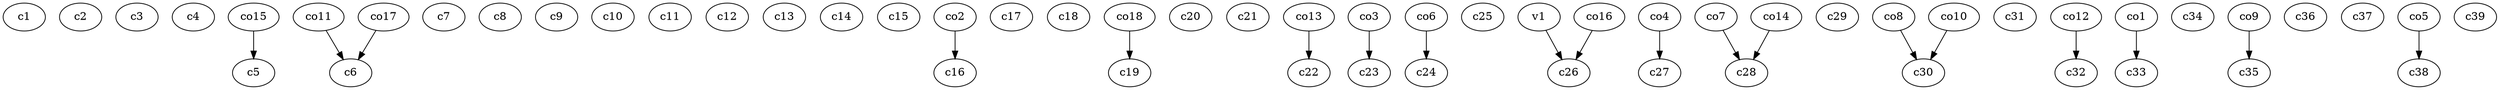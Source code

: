 strict digraph  {
c1;
c2;
c3;
c4;
c5;
c6;
c7;
c8;
c9;
c10;
c11;
c12;
c13;
c14;
c15;
c16;
c17;
c18;
c19;
c20;
c21;
c22;
c23;
c24;
c25;
c26;
c27;
c28;
c29;
c30;
c31;
c32;
c33;
c34;
c35;
c36;
c37;
c38;
c39;
v1;
co1;
co2;
co3;
co4;
co5;
co6;
co7;
co8;
co9;
co10;
co11;
co12;
co13;
co14;
co15;
co16;
co17;
co18;
v1 -> c26  [weight=1];
co1 -> c33  [weight=1];
co2 -> c16  [weight=1];
co3 -> c23  [weight=1];
co4 -> c27  [weight=1];
co5 -> c38  [weight=1];
co6 -> c24  [weight=1];
co7 -> c28  [weight=1];
co8 -> c30  [weight=1];
co9 -> c35  [weight=1];
co10 -> c30  [weight=1];
co11 -> c6  [weight=1];
co12 -> c32  [weight=1];
co13 -> c22  [weight=1];
co14 -> c28  [weight=1];
co15 -> c5  [weight=1];
co16 -> c26  [weight=1];
co17 -> c6  [weight=1];
co18 -> c19  [weight=1];
}
